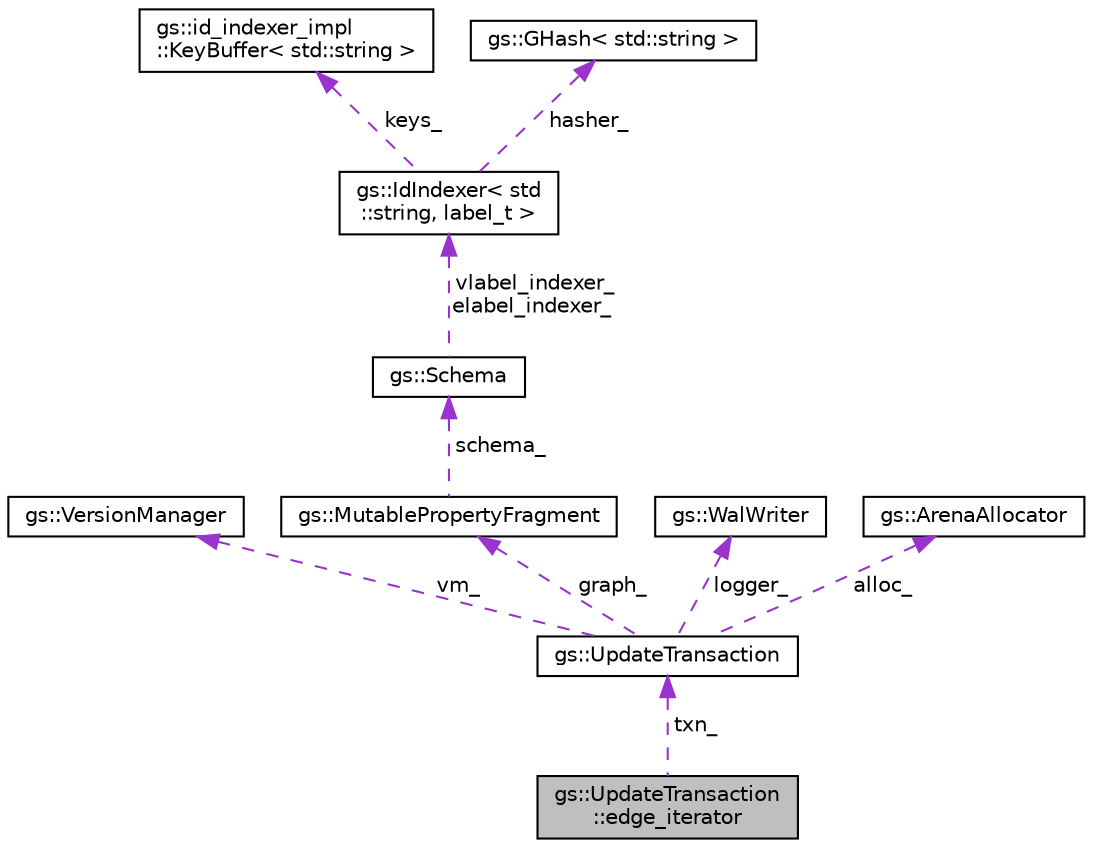 digraph "gs::UpdateTransaction::edge_iterator"
{
 // LATEX_PDF_SIZE
  edge [fontname="Helvetica",fontsize="10",labelfontname="Helvetica",labelfontsize="10"];
  node [fontname="Helvetica",fontsize="10",shape=record];
  Node1 [label="gs::UpdateTransaction\l::edge_iterator",height=0.2,width=0.4,color="black", fillcolor="grey75", style="filled", fontcolor="black",tooltip=" "];
  Node2 -> Node1 [dir="back",color="darkorchid3",fontsize="10",style="dashed",label=" txn_" ,fontname="Helvetica"];
  Node2 [label="gs::UpdateTransaction",height=0.2,width=0.4,color="black", fillcolor="white", style="filled",URL="$classgs_1_1UpdateTransaction.html",tooltip=" "];
  Node3 -> Node2 [dir="back",color="darkorchid3",fontsize="10",style="dashed",label=" vm_" ,fontname="Helvetica"];
  Node3 [label="gs::VersionManager",height=0.2,width=0.4,color="black", fillcolor="white", style="filled",URL="$classgs_1_1VersionManager.html",tooltip=" "];
  Node4 -> Node2 [dir="back",color="darkorchid3",fontsize="10",style="dashed",label=" graph_" ,fontname="Helvetica"];
  Node4 [label="gs::MutablePropertyFragment",height=0.2,width=0.4,color="black", fillcolor="white", style="filled",URL="$classgs_1_1MutablePropertyFragment.html",tooltip=" "];
  Node5 -> Node4 [dir="back",color="darkorchid3",fontsize="10",style="dashed",label=" schema_" ,fontname="Helvetica"];
  Node5 [label="gs::Schema",height=0.2,width=0.4,color="black", fillcolor="white", style="filled",URL="$classgs_1_1Schema.html",tooltip=" "];
  Node6 -> Node5 [dir="back",color="darkorchid3",fontsize="10",style="dashed",label=" vlabel_indexer_\nelabel_indexer_" ,fontname="Helvetica"];
  Node6 [label="gs::IdIndexer\< std\l::string, label_t \>",height=0.2,width=0.4,color="black", fillcolor="white", style="filled",URL="$classgs_1_1IdIndexer.html",tooltip=" "];
  Node7 -> Node6 [dir="back",color="darkorchid3",fontsize="10",style="dashed",label=" keys_" ,fontname="Helvetica"];
  Node7 [label="gs::id_indexer_impl\l::KeyBuffer\< std::string \>",height=0.2,width=0.4,color="black", fillcolor="white", style="filled",URL="$structgs_1_1id__indexer__impl_1_1KeyBuffer_3_01std_1_1string_01_4.html",tooltip=" "];
  Node8 -> Node6 [dir="back",color="darkorchid3",fontsize="10",style="dashed",label=" hasher_" ,fontname="Helvetica"];
  Node8 [label="gs::GHash\< std::string \>",height=0.2,width=0.4,color="black", fillcolor="white", style="filled",URL="$structgs_1_1GHash.html",tooltip=" "];
  Node9 -> Node2 [dir="back",color="darkorchid3",fontsize="10",style="dashed",label=" logger_" ,fontname="Helvetica"];
  Node9 [label="gs::WalWriter",height=0.2,width=0.4,color="black", fillcolor="white", style="filled",URL="$classgs_1_1WalWriter.html",tooltip=" "];
  Node10 -> Node2 [dir="back",color="darkorchid3",fontsize="10",style="dashed",label=" alloc_" ,fontname="Helvetica"];
  Node10 [label="gs::ArenaAllocator",height=0.2,width=0.4,color="black", fillcolor="white", style="filled",URL="$classgs_1_1ArenaAllocator.html",tooltip=" "];
}
